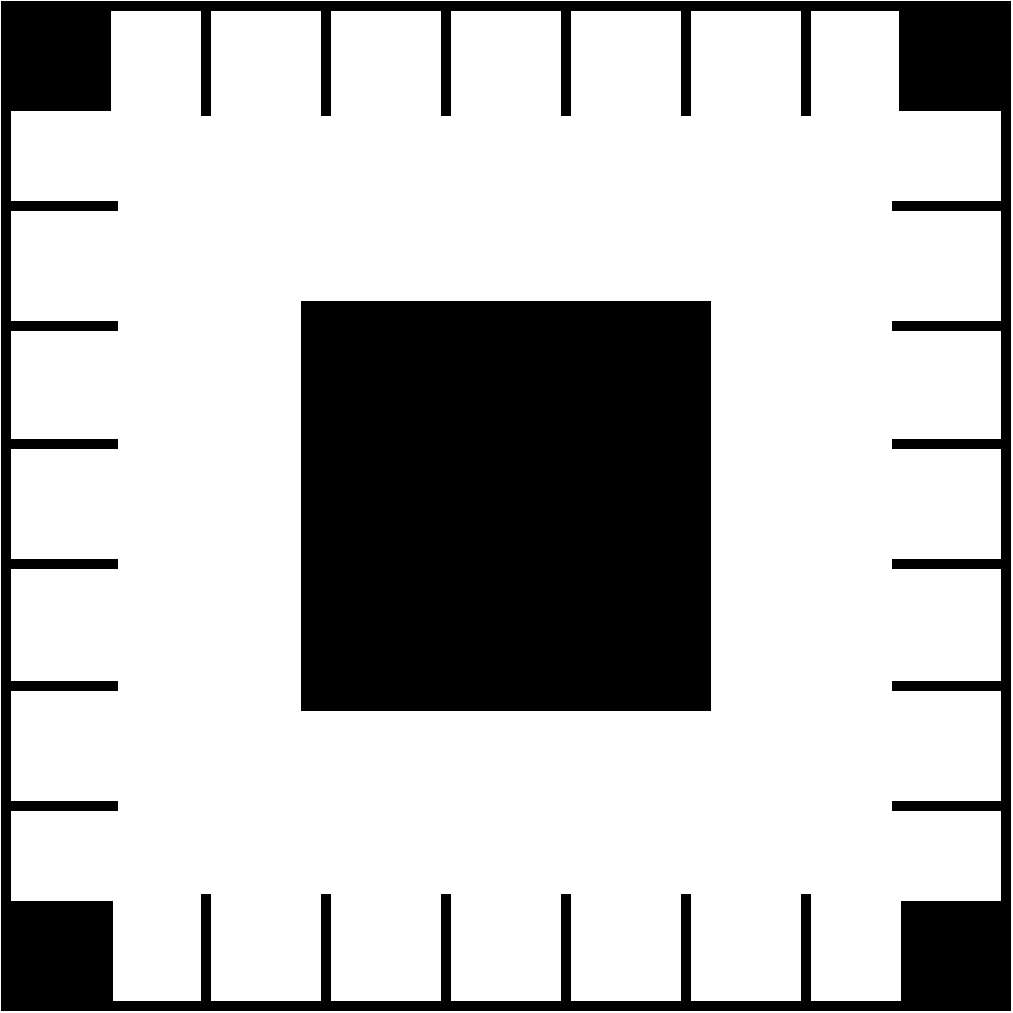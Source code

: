 <mxfile version="22.1.2" type="device" pages="2">
  <diagram name="Page-1" id="xnUsuMCL6CLZvBxZm-X5">
    <mxGraphModel dx="1362" dy="843" grid="0" gridSize="10" guides="1" tooltips="1" connect="1" arrows="1" fold="1" page="0" pageScale="1" pageWidth="850" pageHeight="1100" math="0" shadow="0">
      <root>
        <mxCell id="0" />
        <mxCell id="1" parent="0" />
        <mxCell id="rbxs594mh4liTUvYLu8t-2" value="" style="rounded=0;whiteSpace=wrap;html=1;strokeWidth=5;" parent="1" vertex="1">
          <mxGeometry x="100" y="100" width="500" height="500" as="geometry" />
        </mxCell>
        <mxCell id="rbxs594mh4liTUvYLu8t-9" value="" style="rounded=0;whiteSpace=wrap;html=1;strokeColor=default;strokeWidth=5;align=center;verticalAlign=middle;fontFamily=Helvetica;fontSize=12;fontColor=default;fillColor=#000000;" parent="1" vertex="1">
          <mxGeometry x="549" y="100" width="50" height="50" as="geometry" />
        </mxCell>
        <mxCell id="rbxs594mh4liTUvYLu8t-10" value="" style="rounded=0;whiteSpace=wrap;html=1;strokeColor=default;strokeWidth=5;align=center;verticalAlign=middle;fontFamily=Helvetica;fontSize=12;fontColor=default;fillColor=#000000;" parent="1" vertex="1">
          <mxGeometry x="550" y="550" width="50" height="50" as="geometry" />
        </mxCell>
        <mxCell id="rbxs594mh4liTUvYLu8t-11" value="" style="rounded=0;whiteSpace=wrap;html=1;strokeColor=default;strokeWidth=5;align=center;verticalAlign=middle;fontFamily=Helvetica;fontSize=12;fontColor=default;fillColor=#000000;" parent="1" vertex="1">
          <mxGeometry x="100" y="100" width="50" height="50" as="geometry" />
        </mxCell>
        <mxCell id="rbxs594mh4liTUvYLu8t-12" value="" style="rounded=0;whiteSpace=wrap;html=1;strokeColor=default;strokeWidth=5;align=center;verticalAlign=middle;fontFamily=Helvetica;fontSize=12;fontColor=default;fillColor=#000000;" parent="1" vertex="1">
          <mxGeometry x="101" y="550" width="50" height="50" as="geometry" />
        </mxCell>
        <mxCell id="rbxs594mh4liTUvYLu8t-13" value="" style="rounded=0;whiteSpace=wrap;html=1;strokeColor=default;strokeWidth=5;align=center;verticalAlign=middle;fontFamily=Helvetica;fontSize=12;fontColor=default;fillColor=#000000;" parent="1" vertex="1">
          <mxGeometry x="250" y="250" width="200" height="200" as="geometry" />
        </mxCell>
        <mxCell id="rbxs594mh4liTUvYLu8t-14" value="" style="endArrow=none;html=1;rounded=0;labelBackgroundColor=default;strokeColor=default;strokeWidth=5;align=center;verticalAlign=middle;fontFamily=Helvetica;fontSize=12;fontColor=default;shape=connector;" parent="1" edge="1">
          <mxGeometry width="50" height="50" relative="1" as="geometry">
            <mxPoint x="200" y="155" as="sourcePoint" />
            <mxPoint x="200" y="100" as="targetPoint" />
          </mxGeometry>
        </mxCell>
        <mxCell id="rbxs594mh4liTUvYLu8t-16" value="" style="endArrow=none;html=1;rounded=0;labelBackgroundColor=default;strokeColor=default;strokeWidth=5;align=center;verticalAlign=middle;fontFamily=Helvetica;fontSize=12;fontColor=default;shape=connector;" parent="1" edge="1">
          <mxGeometry width="50" height="50" relative="1" as="geometry">
            <mxPoint x="260" y="155" as="sourcePoint" />
            <mxPoint x="260" y="100" as="targetPoint" />
          </mxGeometry>
        </mxCell>
        <mxCell id="rbxs594mh4liTUvYLu8t-18" value="" style="endArrow=none;html=1;rounded=0;labelBackgroundColor=default;strokeColor=default;strokeWidth=5;align=center;verticalAlign=middle;fontFamily=Helvetica;fontSize=12;fontColor=default;shape=connector;" parent="1" edge="1">
          <mxGeometry width="50" height="50" relative="1" as="geometry">
            <mxPoint x="320" y="155" as="sourcePoint" />
            <mxPoint x="320" y="100" as="targetPoint" />
          </mxGeometry>
        </mxCell>
        <mxCell id="rbxs594mh4liTUvYLu8t-20" value="" style="endArrow=none;html=1;rounded=0;labelBackgroundColor=default;strokeColor=default;strokeWidth=5;align=center;verticalAlign=middle;fontFamily=Helvetica;fontSize=12;fontColor=default;shape=connector;" parent="1" edge="1">
          <mxGeometry width="50" height="50" relative="1" as="geometry">
            <mxPoint x="380" y="155" as="sourcePoint" />
            <mxPoint x="380" y="100" as="targetPoint" />
          </mxGeometry>
        </mxCell>
        <mxCell id="rbxs594mh4liTUvYLu8t-30" value="" style="endArrow=none;html=1;rounded=0;labelBackgroundColor=default;strokeColor=default;strokeWidth=5;align=center;verticalAlign=middle;fontFamily=Helvetica;fontSize=12;fontColor=default;shape=connector;" parent="1" edge="1">
          <mxGeometry width="50" height="50" relative="1" as="geometry">
            <mxPoint x="440" y="155" as="sourcePoint" />
            <mxPoint x="440" y="100" as="targetPoint" />
          </mxGeometry>
        </mxCell>
        <mxCell id="rbxs594mh4liTUvYLu8t-32" value="" style="endArrow=none;html=1;rounded=0;labelBackgroundColor=default;strokeColor=default;strokeWidth=5;align=center;verticalAlign=middle;fontFamily=Helvetica;fontSize=12;fontColor=default;shape=connector;" parent="1" edge="1">
          <mxGeometry width="50" height="50" relative="1" as="geometry">
            <mxPoint x="500" y="155" as="sourcePoint" />
            <mxPoint x="500" y="100" as="targetPoint" />
          </mxGeometry>
        </mxCell>
        <mxCell id="rbxs594mh4liTUvYLu8t-50" value="" style="endArrow=none;html=1;rounded=0;labelBackgroundColor=default;strokeColor=default;strokeWidth=5;align=center;verticalAlign=middle;fontFamily=Helvetica;fontSize=12;fontColor=default;shape=connector;" parent="1" edge="1">
          <mxGeometry width="50" height="50" relative="1" as="geometry">
            <mxPoint x="200" y="599" as="sourcePoint" />
            <mxPoint x="200" y="544" as="targetPoint" />
          </mxGeometry>
        </mxCell>
        <mxCell id="rbxs594mh4liTUvYLu8t-51" value="" style="endArrow=none;html=1;rounded=0;labelBackgroundColor=default;strokeColor=default;strokeWidth=5;align=center;verticalAlign=middle;fontFamily=Helvetica;fontSize=12;fontColor=default;shape=connector;" parent="1" edge="1">
          <mxGeometry width="50" height="50" relative="1" as="geometry">
            <mxPoint x="260" y="599" as="sourcePoint" />
            <mxPoint x="260" y="544" as="targetPoint" />
          </mxGeometry>
        </mxCell>
        <mxCell id="rbxs594mh4liTUvYLu8t-52" value="" style="endArrow=none;html=1;rounded=0;labelBackgroundColor=default;strokeColor=default;strokeWidth=5;align=center;verticalAlign=middle;fontFamily=Helvetica;fontSize=12;fontColor=default;shape=connector;" parent="1" edge="1">
          <mxGeometry width="50" height="50" relative="1" as="geometry">
            <mxPoint x="320" y="599" as="sourcePoint" />
            <mxPoint x="320" y="544" as="targetPoint" />
          </mxGeometry>
        </mxCell>
        <mxCell id="rbxs594mh4liTUvYLu8t-53" value="" style="endArrow=none;html=1;rounded=0;labelBackgroundColor=default;strokeColor=default;strokeWidth=5;align=center;verticalAlign=middle;fontFamily=Helvetica;fontSize=12;fontColor=default;shape=connector;" parent="1" edge="1">
          <mxGeometry width="50" height="50" relative="1" as="geometry">
            <mxPoint x="380" y="599" as="sourcePoint" />
            <mxPoint x="380" y="544" as="targetPoint" />
          </mxGeometry>
        </mxCell>
        <mxCell id="rbxs594mh4liTUvYLu8t-54" value="" style="endArrow=none;html=1;rounded=0;labelBackgroundColor=default;strokeColor=default;strokeWidth=5;align=center;verticalAlign=middle;fontFamily=Helvetica;fontSize=12;fontColor=default;shape=connector;" parent="1" edge="1">
          <mxGeometry width="50" height="50" relative="1" as="geometry">
            <mxPoint x="440" y="599" as="sourcePoint" />
            <mxPoint x="440" y="544" as="targetPoint" />
          </mxGeometry>
        </mxCell>
        <mxCell id="rbxs594mh4liTUvYLu8t-55" value="" style="endArrow=none;html=1;rounded=0;labelBackgroundColor=default;strokeColor=default;strokeWidth=5;align=center;verticalAlign=middle;fontFamily=Helvetica;fontSize=12;fontColor=default;shape=connector;" parent="1" edge="1">
          <mxGeometry width="50" height="50" relative="1" as="geometry">
            <mxPoint x="500" y="599" as="sourcePoint" />
            <mxPoint x="500" y="544" as="targetPoint" />
          </mxGeometry>
        </mxCell>
        <mxCell id="rbxs594mh4liTUvYLu8t-75" value="" style="endArrow=none;html=1;rounded=0;labelBackgroundColor=default;strokeColor=default;strokeWidth=5;align=center;verticalAlign=middle;fontFamily=Helvetica;fontSize=12;fontColor=default;shape=connector;" parent="1" edge="1">
          <mxGeometry width="50" height="50" relative="1" as="geometry">
            <mxPoint x="156" y="200" as="sourcePoint" />
            <mxPoint x="101" y="200" as="targetPoint" />
          </mxGeometry>
        </mxCell>
        <mxCell id="rbxs594mh4liTUvYLu8t-77" value="" style="endArrow=none;html=1;rounded=0;labelBackgroundColor=default;strokeColor=default;strokeWidth=5;align=center;verticalAlign=middle;fontFamily=Helvetica;fontSize=12;fontColor=default;shape=connector;" parent="1" edge="1">
          <mxGeometry width="50" height="50" relative="1" as="geometry">
            <mxPoint x="156" y="260" as="sourcePoint" />
            <mxPoint x="101" y="260" as="targetPoint" />
          </mxGeometry>
        </mxCell>
        <mxCell id="rbxs594mh4liTUvYLu8t-79" value="" style="endArrow=none;html=1;rounded=0;labelBackgroundColor=default;strokeColor=default;strokeWidth=5;align=center;verticalAlign=middle;fontFamily=Helvetica;fontSize=12;fontColor=default;shape=connector;" parent="1" edge="1">
          <mxGeometry width="50" height="50" relative="1" as="geometry">
            <mxPoint x="156" y="319" as="sourcePoint" />
            <mxPoint x="101" y="319" as="targetPoint" />
          </mxGeometry>
        </mxCell>
        <mxCell id="rbxs594mh4liTUvYLu8t-81" value="" style="endArrow=none;html=1;rounded=0;labelBackgroundColor=default;strokeColor=default;strokeWidth=5;align=center;verticalAlign=middle;fontFamily=Helvetica;fontSize=12;fontColor=default;shape=connector;" parent="1" edge="1">
          <mxGeometry width="50" height="50" relative="1" as="geometry">
            <mxPoint x="156" y="379" as="sourcePoint" />
            <mxPoint x="101" y="379" as="targetPoint" />
          </mxGeometry>
        </mxCell>
        <mxCell id="rbxs594mh4liTUvYLu8t-83" value="" style="endArrow=none;html=1;rounded=0;labelBackgroundColor=default;strokeColor=default;strokeWidth=5;align=center;verticalAlign=middle;fontFamily=Helvetica;fontSize=12;fontColor=default;shape=connector;" parent="1" edge="1">
          <mxGeometry width="50" height="50" relative="1" as="geometry">
            <mxPoint x="156" y="440" as="sourcePoint" />
            <mxPoint x="101" y="440" as="targetPoint" />
          </mxGeometry>
        </mxCell>
        <mxCell id="rbxs594mh4liTUvYLu8t-85" value="" style="endArrow=none;html=1;rounded=0;labelBackgroundColor=default;strokeColor=default;strokeWidth=5;align=center;verticalAlign=middle;fontFamily=Helvetica;fontSize=12;fontColor=default;shape=connector;" parent="1" edge="1">
          <mxGeometry width="50" height="50" relative="1" as="geometry">
            <mxPoint x="156" y="500" as="sourcePoint" />
            <mxPoint x="101" y="500" as="targetPoint" />
          </mxGeometry>
        </mxCell>
        <mxCell id="rbxs594mh4liTUvYLu8t-87" value="" style="endArrow=none;html=1;rounded=0;labelBackgroundColor=default;strokeColor=default;strokeWidth=5;align=center;verticalAlign=middle;fontFamily=Helvetica;fontSize=12;fontColor=default;shape=connector;" parent="1" edge="1">
          <mxGeometry width="50" height="50" relative="1" as="geometry">
            <mxPoint x="598" y="200" as="sourcePoint" />
            <mxPoint x="543" y="200" as="targetPoint" />
          </mxGeometry>
        </mxCell>
        <mxCell id="rbxs594mh4liTUvYLu8t-89" value="" style="endArrow=none;html=1;rounded=0;labelBackgroundColor=default;strokeColor=default;strokeWidth=5;align=center;verticalAlign=middle;fontFamily=Helvetica;fontSize=12;fontColor=default;shape=connector;" parent="1" edge="1">
          <mxGeometry width="50" height="50" relative="1" as="geometry">
            <mxPoint x="598" y="260" as="sourcePoint" />
            <mxPoint x="543" y="260" as="targetPoint" />
          </mxGeometry>
        </mxCell>
        <mxCell id="rbxs594mh4liTUvYLu8t-91" value="" style="endArrow=none;html=1;rounded=0;labelBackgroundColor=default;strokeColor=default;strokeWidth=5;align=center;verticalAlign=middle;fontFamily=Helvetica;fontSize=12;fontColor=default;shape=connector;" parent="1" edge="1">
          <mxGeometry width="50" height="50" relative="1" as="geometry">
            <mxPoint x="598" y="319" as="sourcePoint" />
            <mxPoint x="543" y="319" as="targetPoint" />
          </mxGeometry>
        </mxCell>
        <mxCell id="rbxs594mh4liTUvYLu8t-93" value="" style="endArrow=none;html=1;rounded=0;labelBackgroundColor=default;strokeColor=default;strokeWidth=5;align=center;verticalAlign=middle;fontFamily=Helvetica;fontSize=12;fontColor=default;shape=connector;" parent="1" edge="1">
          <mxGeometry width="50" height="50" relative="1" as="geometry">
            <mxPoint x="598" y="379" as="sourcePoint" />
            <mxPoint x="543" y="379" as="targetPoint" />
          </mxGeometry>
        </mxCell>
        <mxCell id="rbxs594mh4liTUvYLu8t-95" value="" style="endArrow=none;html=1;rounded=0;labelBackgroundColor=default;strokeColor=default;strokeWidth=5;align=center;verticalAlign=middle;fontFamily=Helvetica;fontSize=12;fontColor=default;shape=connector;" parent="1" edge="1">
          <mxGeometry width="50" height="50" relative="1" as="geometry">
            <mxPoint x="598" y="440" as="sourcePoint" />
            <mxPoint x="543" y="440" as="targetPoint" />
          </mxGeometry>
        </mxCell>
        <mxCell id="rbxs594mh4liTUvYLu8t-97" value="" style="endArrow=none;html=1;rounded=0;labelBackgroundColor=default;strokeColor=default;strokeWidth=5;align=center;verticalAlign=middle;fontFamily=Helvetica;fontSize=12;fontColor=default;shape=connector;" parent="1" edge="1">
          <mxGeometry width="50" height="50" relative="1" as="geometry">
            <mxPoint x="598" y="500" as="sourcePoint" />
            <mxPoint x="543" y="500" as="targetPoint" />
          </mxGeometry>
        </mxCell>
      </root>
    </mxGraphModel>
  </diagram>
  <diagram id="KmZkKriBYBKvBW7YjQH4" name="Page-2">
    <mxGraphModel dx="1362" dy="843" grid="0" gridSize="10" guides="1" tooltips="1" connect="1" arrows="1" fold="1" page="0" pageScale="1" pageWidth="850" pageHeight="1100" math="0" shadow="0">
      <root>
        <mxCell id="0" />
        <mxCell id="1" parent="0" />
        <mxCell id="MN6Gt0eL8GJzyWYPlIAr-1" value="" style="rounded=0;whiteSpace=wrap;html=1;strokeWidth=10;" vertex="1" parent="1">
          <mxGeometry x="151" y="26" width="800" height="800" as="geometry" />
        </mxCell>
        <mxCell id="MN6Gt0eL8GJzyWYPlIAr-2" value="" style="rounded=1;whiteSpace=wrap;html=1;fillColor=#000000;" vertex="1" parent="1">
          <mxGeometry x="341" y="266" width="120" height="60" as="geometry" />
        </mxCell>
        <mxCell id="MN6Gt0eL8GJzyWYPlIAr-3" value="" style="rounded=1;whiteSpace=wrap;html=1;strokeColor=#000000;fillColor=#000000;" vertex="1" parent="1">
          <mxGeometry x="550" y="386" width="120" height="60" as="geometry" />
        </mxCell>
        <mxCell id="MN6Gt0eL8GJzyWYPlIAr-4" value="" style="rounded=1;whiteSpace=wrap;html=1;strokeColor=#000000;fillColor=#000000;" vertex="1" parent="1">
          <mxGeometry x="363" y="580" width="120" height="60" as="geometry" />
        </mxCell>
        <mxCell id="MN6Gt0eL8GJzyWYPlIAr-5" value="" style="rounded=1;whiteSpace=wrap;html=1;strokeColor=#000000;fillColor=#000000;" vertex="1" parent="1">
          <mxGeometry x="650" y="167" width="120" height="60" as="geometry" />
        </mxCell>
        <mxCell id="MN6Gt0eL8GJzyWYPlIAr-6" value="" style="rounded=1;whiteSpace=wrap;html=1;strokeColor=#000000;fillColor=#000000;" vertex="1" parent="1">
          <mxGeometry x="637" y="615" width="120" height="60" as="geometry" />
        </mxCell>
        <mxCell id="MN6Gt0eL8GJzyWYPlIAr-7" value="" style="rounded=1;whiteSpace=wrap;html=1;fillColor=#000000;" vertex="1" parent="1">
          <mxGeometry x="465" y="98" width="120" height="60" as="geometry" />
        </mxCell>
      </root>
    </mxGraphModel>
  </diagram>
</mxfile>
